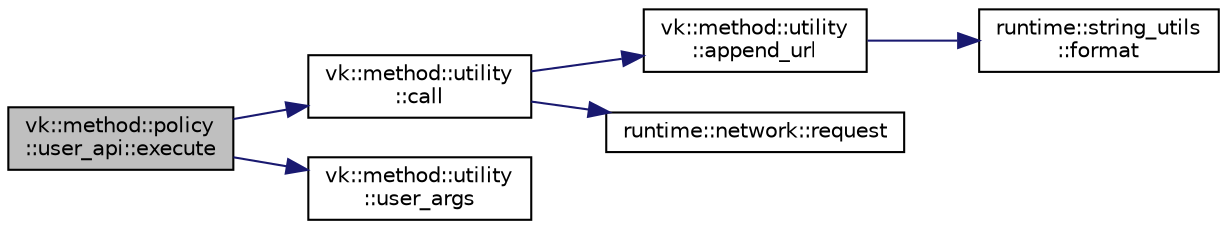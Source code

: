 digraph "vk::method::policy::user_api::execute"
{
 // LATEX_PDF_SIZE
  edge [fontname="Helvetica",fontsize="10",labelfontname="Helvetica",labelfontsize="10"];
  node [fontname="Helvetica",fontsize="10",shape=record];
  rankdir="LR";
  Node1 [label="vk::method::policy\l::user_api::execute",height=0.2,width=0.4,color="black", fillcolor="grey75", style="filled", fontcolor="black",tooltip=" "];
  Node1 -> Node2 [color="midnightblue",fontsize="10",style="solid",fontname="Helvetica"];
  Node2 [label="vk::method::utility\l::call",height=0.2,width=0.4,color="black", fillcolor="white", style="filled",URL="$classvk_1_1method_1_1utility.html#a21fc84037c27a7b6acabb389352adcdc",tooltip=" "];
  Node2 -> Node3 [color="midnightblue",fontsize="10",style="solid",fontname="Helvetica"];
  Node3 [label="vk::method::utility\l::append_url",height=0.2,width=0.4,color="black", fillcolor="white", style="filled",URL="$classvk_1_1method_1_1utility.html#a6d5433170ad30275e895e2f8ed34c9bc",tooltip=" "];
  Node3 -> Node4 [color="midnightblue",fontsize="10",style="solid",fontname="Helvetica"];
  Node4 [label="runtime::string_utils\l::format",height=0.2,width=0.4,color="black", fillcolor="white", style="filled",URL="$namespaceruntime_1_1string__utils.html#a03fc1b4ead1c0943ca7a5a802e958d4b",tooltip=" "];
  Node2 -> Node5 [color="midnightblue",fontsize="10",style="solid",fontname="Helvetica"];
  Node5 [label="runtime::network::request",height=0.2,width=0.4,color="black", fillcolor="white", style="filled",URL="$namespaceruntime_1_1network.html#a22c149c51a43258f1bd657de0758c68b",tooltip="Execute HTTP POST request."];
  Node1 -> Node6 [color="midnightblue",fontsize="10",style="solid",fontname="Helvetica"];
  Node6 [label="vk::method::utility\l::user_args",height=0.2,width=0.4,color="black", fillcolor="white", style="filled",URL="$classvk_1_1method_1_1utility.html#af90cdff4776d3d0ab519af8ec928a46a",tooltip=" "];
}
